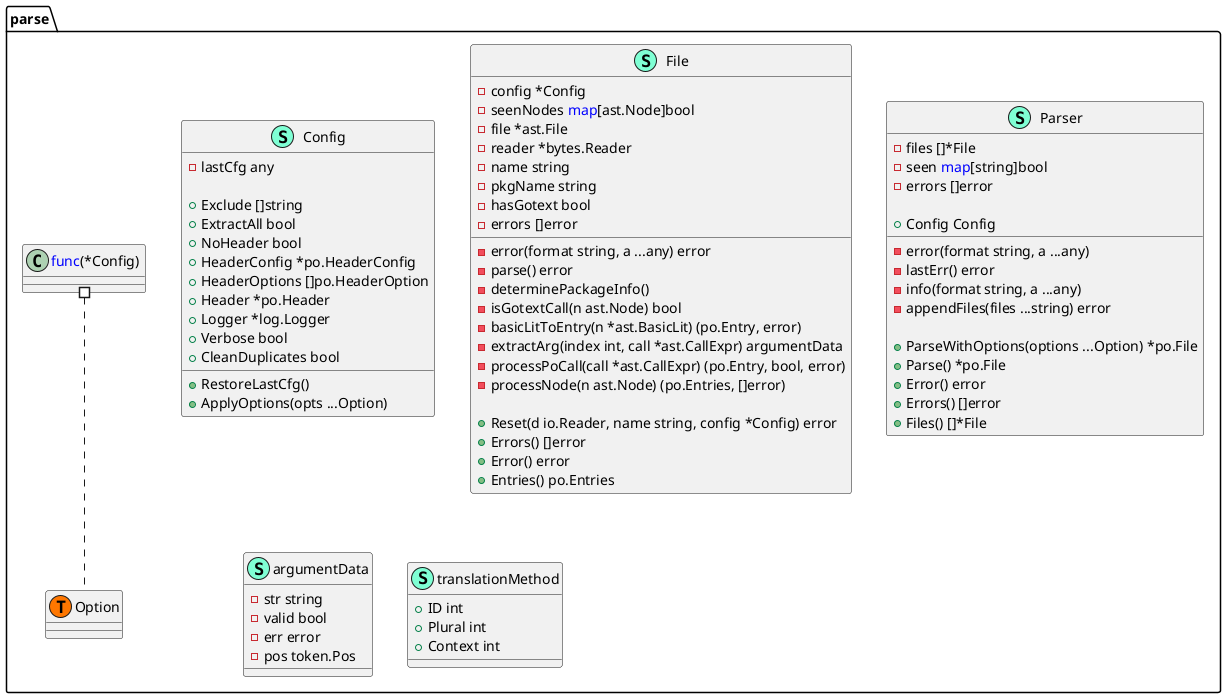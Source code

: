 @startuml
namespace parse {
    class Config << (S,Aquamarine) >> {
        - lastCfg any

        + Exclude []string
        + ExtractAll bool
        + NoHeader bool
        + HeaderConfig *po.HeaderConfig
        + HeaderOptions []po.HeaderOption
        + Header *po.Header
        + Logger *log.Logger
        + Verbose bool
        + CleanDuplicates bool

        + RestoreLastCfg() 
        + ApplyOptions(opts ...Option) 

    }
    class File << (S,Aquamarine) >> {
        - config *Config
        - seenNodes <font color=blue>map</font>[ast.Node]bool
        - file *ast.File
        - reader *bytes.Reader
        - name string
        - pkgName string
        - hasGotext bool
        - errors []error

        - error(format string, a ...any) error
        - parse() error
        - determinePackageInfo() 
        - isGotextCall(n ast.Node) bool
        - basicLitToEntry(n *ast.BasicLit) (po.Entry, error)
        - extractArg(index int, call *ast.CallExpr) argumentData
        - processPoCall(call *ast.CallExpr) (po.Entry, bool, error)
        - processNode(n ast.Node) (po.Entries, []error)

        + Reset(d io.Reader, name string, config *Config) error
        + Errors() []error
        + Error() error
        + Entries() po.Entries

    }
    class Parser << (S,Aquamarine) >> {
        - files []*File
        - seen <font color=blue>map</font>[string]bool
        - errors []error

        + Config Config

        - error(format string, a ...any) 
        - lastErr() error
        - info(format string, a ...any) 
        - appendFiles(files ...string) error

        + ParseWithOptions(options ...Option) *po.File
        + Parse() *po.File
        + Error() error
        + Errors() []error
        + Files() []*File

    }
    class argumentData << (S,Aquamarine) >> {
        - str string
        - valid bool
        - err error
        - pos token.Pos

    }
    class parse.Option << (T, #FF7700) >>  {
    }
    class translationMethod << (S,Aquamarine) >> {
        + ID int
        + Plural int
        + Context int

    }
}


"parse.<font color=blue>func</font>(*Config) " #.. "parse.Option"
@enduml
